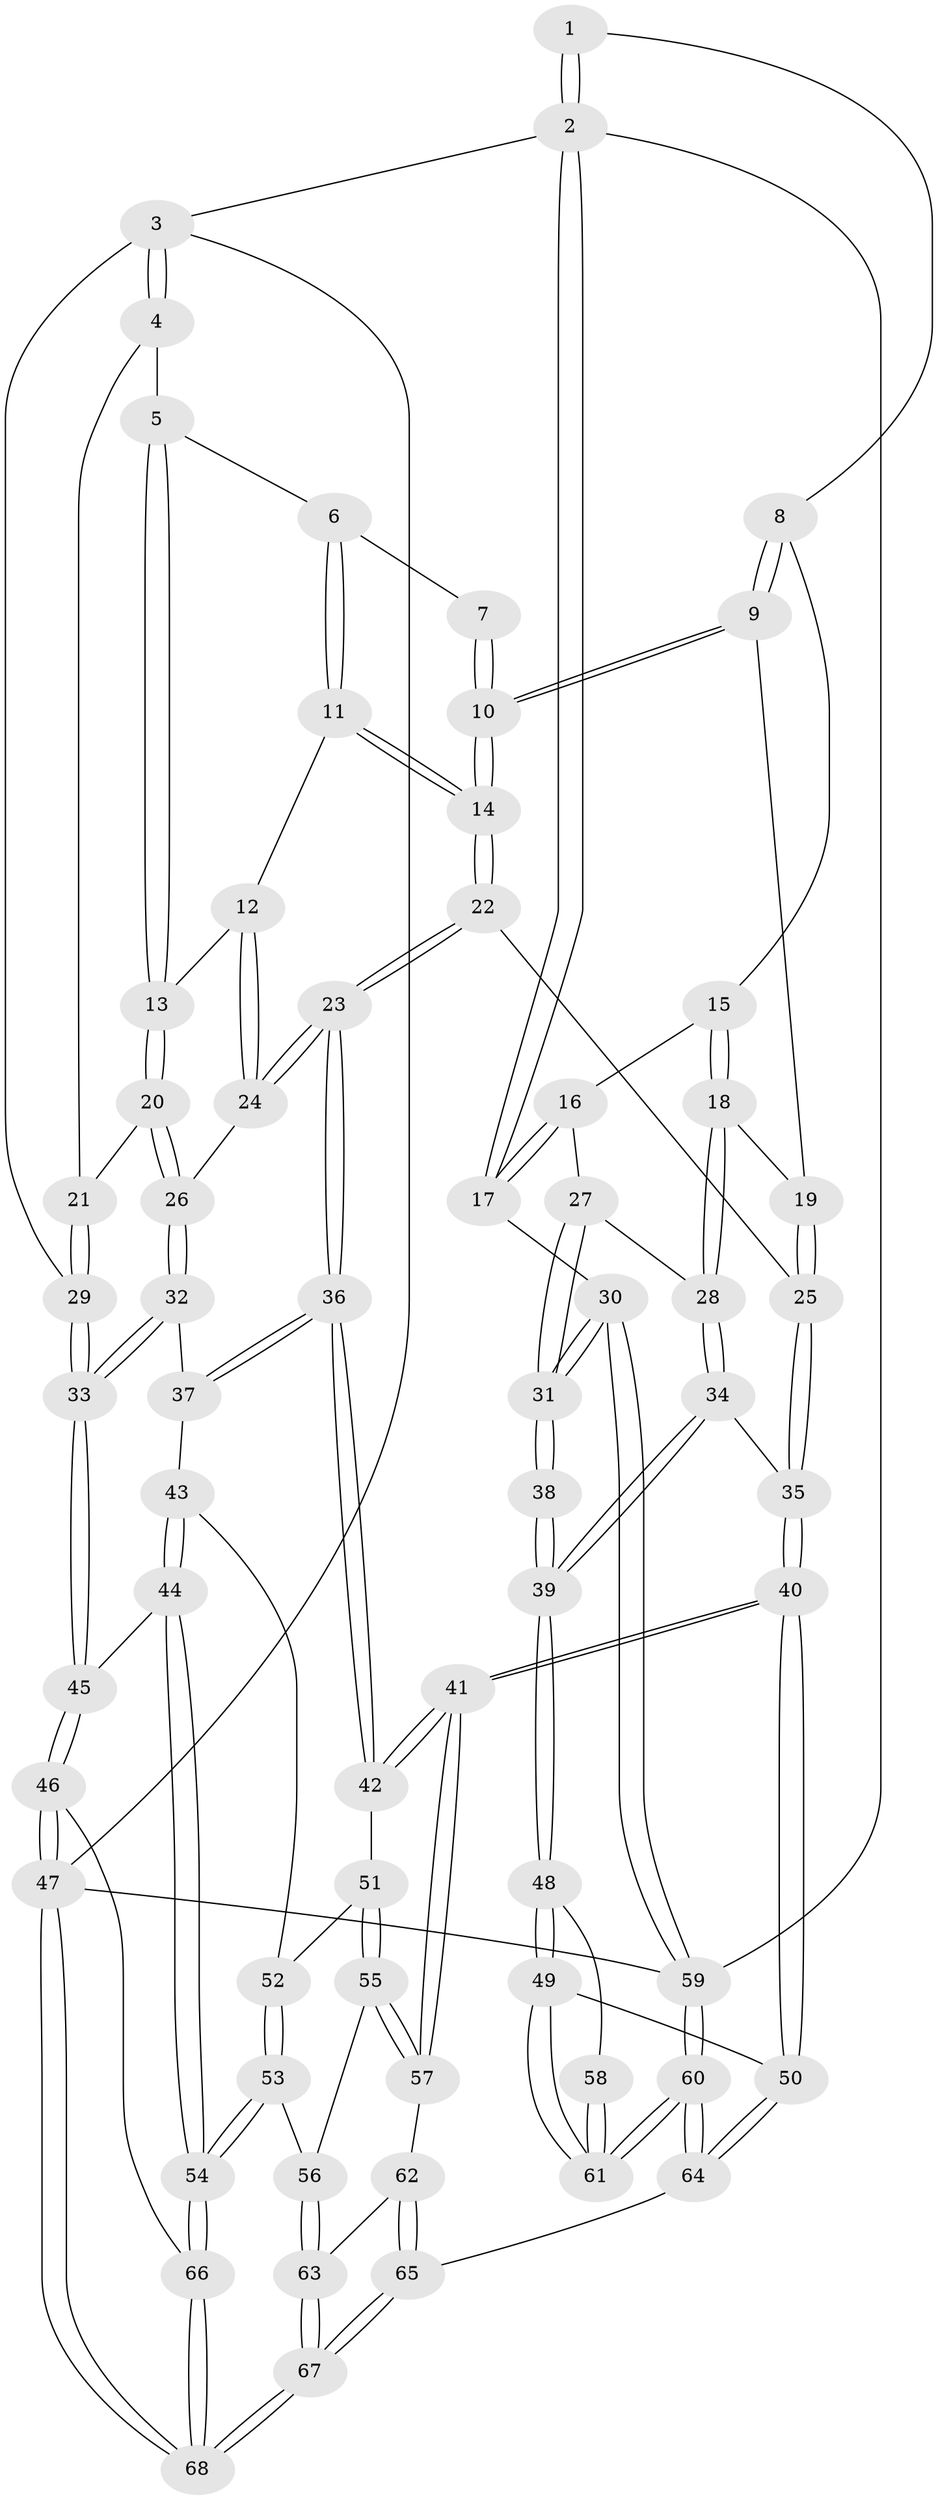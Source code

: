 // Generated by graph-tools (version 1.1) at 2025/27/03/09/25 03:27:08]
// undirected, 68 vertices, 167 edges
graph export_dot {
graph [start="1"]
  node [color=gray90,style=filled];
  1 [pos="+0.6804005134987507+0"];
  2 [pos="+1+0"];
  3 [pos="+0+0"];
  4 [pos="+0+0"];
  5 [pos="+0.21081599183849015+0"];
  6 [pos="+0.3707508870355854+0"];
  7 [pos="+0.5574206503266701+0"];
  8 [pos="+0.7605161110870795+0.09254176190346226"];
  9 [pos="+0.6683094051530796+0.21316571166002657"];
  10 [pos="+0.5856583852643888+0.22452346909895937"];
  11 [pos="+0.4009878064293476+0.15355062890967122"];
  12 [pos="+0.37904234985727614+0.205824157869639"];
  13 [pos="+0.18014651147651795+0.21671230165471253"];
  14 [pos="+0.5521652642247403+0.2677068279404328"];
  15 [pos="+0.7947373743236408+0.1294000078185405"];
  16 [pos="+1+0.17533632572459545"];
  17 [pos="+1+0.08593721011625458"];
  18 [pos="+0.8001148375873312+0.3021505230024385"];
  19 [pos="+0.6956114848776073+0.2545240621969635"];
  20 [pos="+0.1683948542656068+0.2731831805428821"];
  21 [pos="+0.10008162699332811+0.26205558914905047"];
  22 [pos="+0.5471674394285578+0.3793611568624295"];
  23 [pos="+0.4553600327448106+0.4228396679996572"];
  24 [pos="+0.3606243096981413+0.27748513055357593"];
  25 [pos="+0.605725159727969+0.3983720193157248"];
  26 [pos="+0.1847454126352187+0.3090186388980368"];
  27 [pos="+0.9246558564992677+0.27532221110112925"];
  28 [pos="+0.8179190683752758+0.3417202423811677"];
  29 [pos="+0+0.25663669782769144"];
  30 [pos="+1+0.5896351889811161"];
  31 [pos="+1+0.5869636059469513"];
  32 [pos="+0.1759008476787322+0.4296183130047317"];
  33 [pos="+0+0.49690618965802386"];
  34 [pos="+0.7906202745593311+0.47178432127121045"];
  35 [pos="+0.7571992329509055+0.47877981412415915"];
  36 [pos="+0.3761117879846988+0.5394321931237551"];
  37 [pos="+0.18648206310481596+0.4406004615982905"];
  38 [pos="+1+0.5870591939171973"];
  39 [pos="+0.8554756331303544+0.5073486410661595"];
  40 [pos="+0.5746223730226578+0.7397685309820802"];
  41 [pos="+0.5594879574060192+0.7365938277476097"];
  42 [pos="+0.38017097646814796+0.5630854352968334"];
  43 [pos="+0.11965131193113225+0.6407422333435903"];
  44 [pos="+0+0.6658822078899232"];
  45 [pos="+0+0.6324294353080641"];
  46 [pos="+0+0.6858611122240792"];
  47 [pos="+0+1"];
  48 [pos="+0.7615247207093986+0.7901760764497398"];
  49 [pos="+0.7304491284013062+0.8117500019289473"];
  50 [pos="+0.5977142679574842+0.7646861714666189"];
  51 [pos="+0.34956373329615215+0.5943836389187526"];
  52 [pos="+0.1791772090048702+0.6744738220882662"];
  53 [pos="+0.1819572100585477+0.8270023239455073"];
  54 [pos="+0.15786539430836147+0.8420706020271942"];
  55 [pos="+0.27603722352703214+0.8021933510811134"];
  56 [pos="+0.2535500003143849+0.8261804863946728"];
  57 [pos="+0.511451186205214+0.7739949474207287"];
  58 [pos="+0.9187809699714372+0.7270485541253648"];
  59 [pos="+1+1"];
  60 [pos="+1+1"];
  61 [pos="+0.9041672999243137+1"];
  62 [pos="+0.46434345190007914+0.8316378287816814"];
  63 [pos="+0.34257274433947826+0.9219121131515426"];
  64 [pos="+0.5599661975793178+1"];
  65 [pos="+0.46083550262522177+1"];
  66 [pos="+0.12660445753886818+0.9059408063827539"];
  67 [pos="+0.3444912925593863+1"];
  68 [pos="+0+1"];
  1 -- 2;
  1 -- 2;
  1 -- 8;
  2 -- 3;
  2 -- 17;
  2 -- 17;
  2 -- 59;
  3 -- 4;
  3 -- 4;
  3 -- 29;
  3 -- 47;
  4 -- 5;
  4 -- 21;
  5 -- 6;
  5 -- 13;
  5 -- 13;
  6 -- 7;
  6 -- 11;
  6 -- 11;
  7 -- 10;
  7 -- 10;
  8 -- 9;
  8 -- 9;
  8 -- 15;
  9 -- 10;
  9 -- 10;
  9 -- 19;
  10 -- 14;
  10 -- 14;
  11 -- 12;
  11 -- 14;
  11 -- 14;
  12 -- 13;
  12 -- 24;
  12 -- 24;
  13 -- 20;
  13 -- 20;
  14 -- 22;
  14 -- 22;
  15 -- 16;
  15 -- 18;
  15 -- 18;
  16 -- 17;
  16 -- 17;
  16 -- 27;
  17 -- 30;
  18 -- 19;
  18 -- 28;
  18 -- 28;
  19 -- 25;
  19 -- 25;
  20 -- 21;
  20 -- 26;
  20 -- 26;
  21 -- 29;
  21 -- 29;
  22 -- 23;
  22 -- 23;
  22 -- 25;
  23 -- 24;
  23 -- 24;
  23 -- 36;
  23 -- 36;
  24 -- 26;
  25 -- 35;
  25 -- 35;
  26 -- 32;
  26 -- 32;
  27 -- 28;
  27 -- 31;
  27 -- 31;
  28 -- 34;
  28 -- 34;
  29 -- 33;
  29 -- 33;
  30 -- 31;
  30 -- 31;
  30 -- 59;
  30 -- 59;
  31 -- 38;
  31 -- 38;
  32 -- 33;
  32 -- 33;
  32 -- 37;
  33 -- 45;
  33 -- 45;
  34 -- 35;
  34 -- 39;
  34 -- 39;
  35 -- 40;
  35 -- 40;
  36 -- 37;
  36 -- 37;
  36 -- 42;
  36 -- 42;
  37 -- 43;
  38 -- 39;
  38 -- 39;
  39 -- 48;
  39 -- 48;
  40 -- 41;
  40 -- 41;
  40 -- 50;
  40 -- 50;
  41 -- 42;
  41 -- 42;
  41 -- 57;
  41 -- 57;
  42 -- 51;
  43 -- 44;
  43 -- 44;
  43 -- 52;
  44 -- 45;
  44 -- 54;
  44 -- 54;
  45 -- 46;
  45 -- 46;
  46 -- 47;
  46 -- 47;
  46 -- 66;
  47 -- 68;
  47 -- 68;
  47 -- 59;
  48 -- 49;
  48 -- 49;
  48 -- 58;
  49 -- 50;
  49 -- 61;
  49 -- 61;
  50 -- 64;
  50 -- 64;
  51 -- 52;
  51 -- 55;
  51 -- 55;
  52 -- 53;
  52 -- 53;
  53 -- 54;
  53 -- 54;
  53 -- 56;
  54 -- 66;
  54 -- 66;
  55 -- 56;
  55 -- 57;
  55 -- 57;
  56 -- 63;
  56 -- 63;
  57 -- 62;
  58 -- 61;
  58 -- 61;
  59 -- 60;
  59 -- 60;
  60 -- 61;
  60 -- 61;
  60 -- 64;
  60 -- 64;
  62 -- 63;
  62 -- 65;
  62 -- 65;
  63 -- 67;
  63 -- 67;
  64 -- 65;
  65 -- 67;
  65 -- 67;
  66 -- 68;
  66 -- 68;
  67 -- 68;
  67 -- 68;
}
